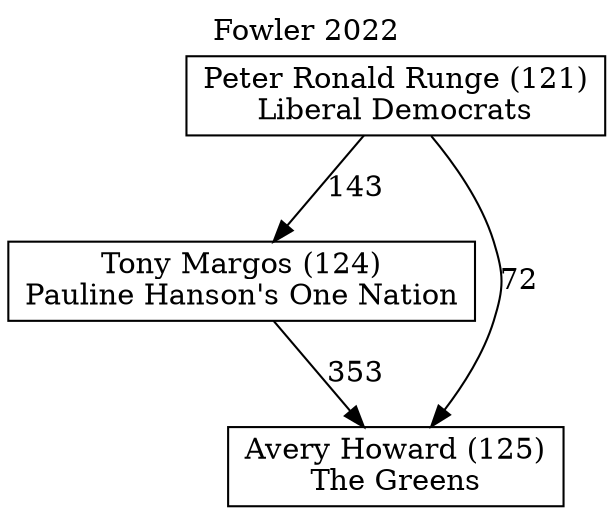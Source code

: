 // House preference flow
digraph "Avery Howard (125)_Fowler_2022" {
	graph [label="Fowler 2022" labelloc=t mclimit=10]
	node [shape=box]
	"Tony Margos (124)" [label="Tony Margos (124)
Pauline Hanson's One Nation"]
	"Peter Ronald Runge (121)" [label="Peter Ronald Runge (121)
Liberal Democrats"]
	"Avery Howard (125)" [label="Avery Howard (125)
The Greens"]
	"Peter Ronald Runge (121)" -> "Tony Margos (124)" [label=143]
	"Tony Margos (124)" -> "Avery Howard (125)" [label=353]
	"Peter Ronald Runge (121)" -> "Avery Howard (125)" [label=72]
}
